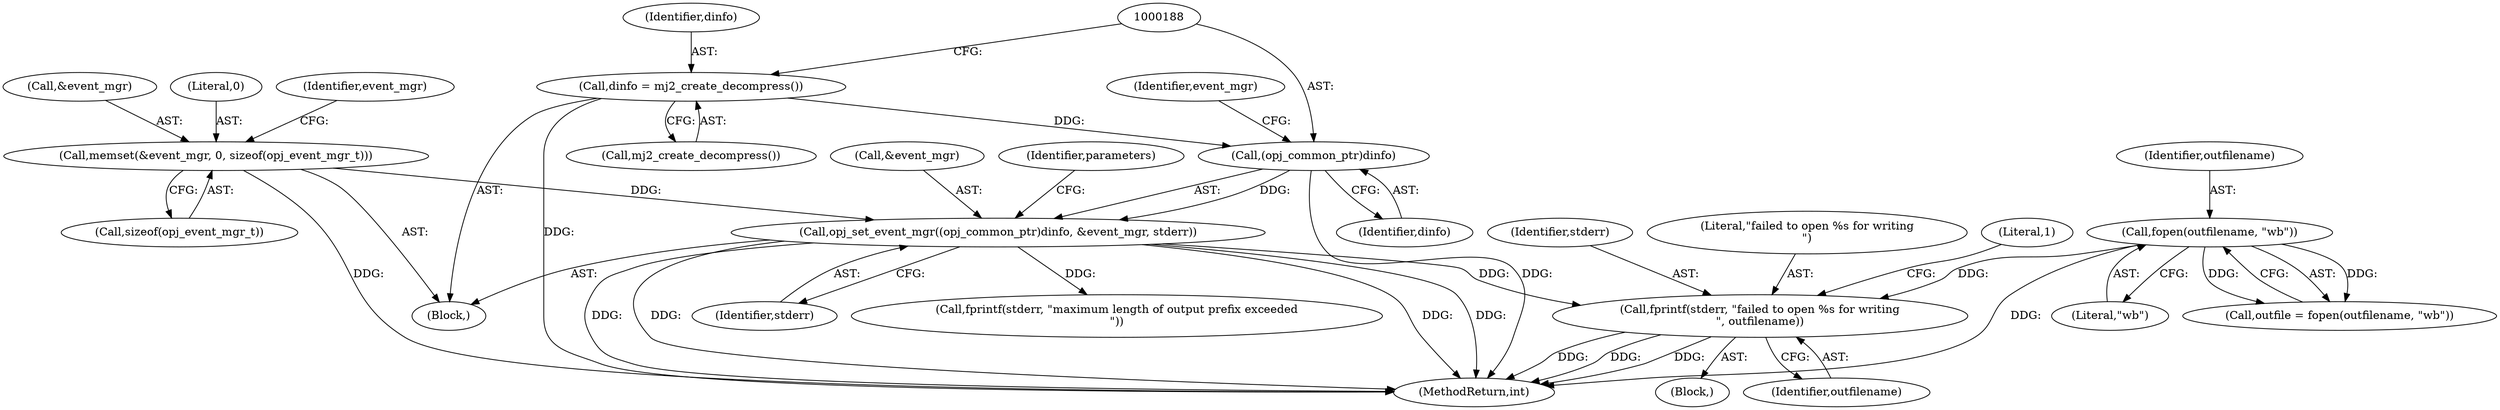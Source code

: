 digraph "0_openjpeg_6d8c0c06ee32dc03ba80acd48334e98728e56cf5@API" {
"1000326" [label="(Call,fprintf(stderr, \"failed to open %s for writing\n\", outfilename))"];
"1000186" [label="(Call,opj_set_event_mgr((opj_common_ptr)dinfo, &event_mgr, stderr))"];
"1000187" [label="(Call,(opj_common_ptr)dinfo)"];
"1000183" [label="(Call,dinfo = mj2_create_decompress())"];
"1000162" [label="(Call,memset(&event_mgr, 0, sizeof(opj_event_mgr_t)))"];
"1000319" [label="(Call,fopen(outfilename, \"wb\"))"];
"1000190" [label="(Call,&event_mgr)"];
"1000192" [label="(Identifier,stderr)"];
"1000321" [label="(Literal,\"wb\")"];
"1000329" [label="(Identifier,outfilename)"];
"1000186" [label="(Call,opj_set_event_mgr((opj_common_ptr)dinfo, &event_mgr, stderr))"];
"1000184" [label="(Identifier,dinfo)"];
"1000195" [label="(Identifier,parameters)"];
"1000320" [label="(Identifier,outfilename)"];
"1000166" [label="(Call,sizeof(opj_event_mgr_t))"];
"1000191" [label="(Identifier,event_mgr)"];
"1000162" [label="(Call,memset(&event_mgr, 0, sizeof(opj_event_mgr_t)))"];
"1000187" [label="(Call,(opj_common_ptr)dinfo)"];
"1000327" [label="(Identifier,stderr)"];
"1000183" [label="(Call,dinfo = mj2_create_decompress())"];
"1000328" [label="(Literal,\"failed to open %s for writing\n\")"];
"1000189" [label="(Identifier,dinfo)"];
"1000170" [label="(Identifier,event_mgr)"];
"1000326" [label="(Call,fprintf(stderr, \"failed to open %s for writing\n\", outfilename))"];
"1000319" [label="(Call,fopen(outfilename, \"wb\"))"];
"1000331" [label="(Literal,1)"];
"1000362" [label="(MethodReturn,int)"];
"1000163" [label="(Call,&event_mgr)"];
"1000113" [label="(Block,)"];
"1000312" [label="(Call,fprintf(stderr, \"maximum length of output prefix exceeded\n\"))"];
"1000325" [label="(Block,)"];
"1000317" [label="(Call,outfile = fopen(outfilename, \"wb\"))"];
"1000185" [label="(Call,mj2_create_decompress())"];
"1000165" [label="(Literal,0)"];
"1000326" -> "1000325"  [label="AST: "];
"1000326" -> "1000329"  [label="CFG: "];
"1000327" -> "1000326"  [label="AST: "];
"1000328" -> "1000326"  [label="AST: "];
"1000329" -> "1000326"  [label="AST: "];
"1000331" -> "1000326"  [label="CFG: "];
"1000326" -> "1000362"  [label="DDG: "];
"1000326" -> "1000362"  [label="DDG: "];
"1000326" -> "1000362"  [label="DDG: "];
"1000186" -> "1000326"  [label="DDG: "];
"1000319" -> "1000326"  [label="DDG: "];
"1000186" -> "1000113"  [label="AST: "];
"1000186" -> "1000192"  [label="CFG: "];
"1000187" -> "1000186"  [label="AST: "];
"1000190" -> "1000186"  [label="AST: "];
"1000192" -> "1000186"  [label="AST: "];
"1000195" -> "1000186"  [label="CFG: "];
"1000186" -> "1000362"  [label="DDG: "];
"1000186" -> "1000362"  [label="DDG: "];
"1000186" -> "1000362"  [label="DDG: "];
"1000186" -> "1000362"  [label="DDG: "];
"1000187" -> "1000186"  [label="DDG: "];
"1000162" -> "1000186"  [label="DDG: "];
"1000186" -> "1000312"  [label="DDG: "];
"1000187" -> "1000189"  [label="CFG: "];
"1000188" -> "1000187"  [label="AST: "];
"1000189" -> "1000187"  [label="AST: "];
"1000191" -> "1000187"  [label="CFG: "];
"1000187" -> "1000362"  [label="DDG: "];
"1000183" -> "1000187"  [label="DDG: "];
"1000183" -> "1000113"  [label="AST: "];
"1000183" -> "1000185"  [label="CFG: "];
"1000184" -> "1000183"  [label="AST: "];
"1000185" -> "1000183"  [label="AST: "];
"1000188" -> "1000183"  [label="CFG: "];
"1000183" -> "1000362"  [label="DDG: "];
"1000162" -> "1000113"  [label="AST: "];
"1000162" -> "1000166"  [label="CFG: "];
"1000163" -> "1000162"  [label="AST: "];
"1000165" -> "1000162"  [label="AST: "];
"1000166" -> "1000162"  [label="AST: "];
"1000170" -> "1000162"  [label="CFG: "];
"1000162" -> "1000362"  [label="DDG: "];
"1000319" -> "1000317"  [label="AST: "];
"1000319" -> "1000321"  [label="CFG: "];
"1000320" -> "1000319"  [label="AST: "];
"1000321" -> "1000319"  [label="AST: "];
"1000317" -> "1000319"  [label="CFG: "];
"1000319" -> "1000362"  [label="DDG: "];
"1000319" -> "1000317"  [label="DDG: "];
"1000319" -> "1000317"  [label="DDG: "];
}
